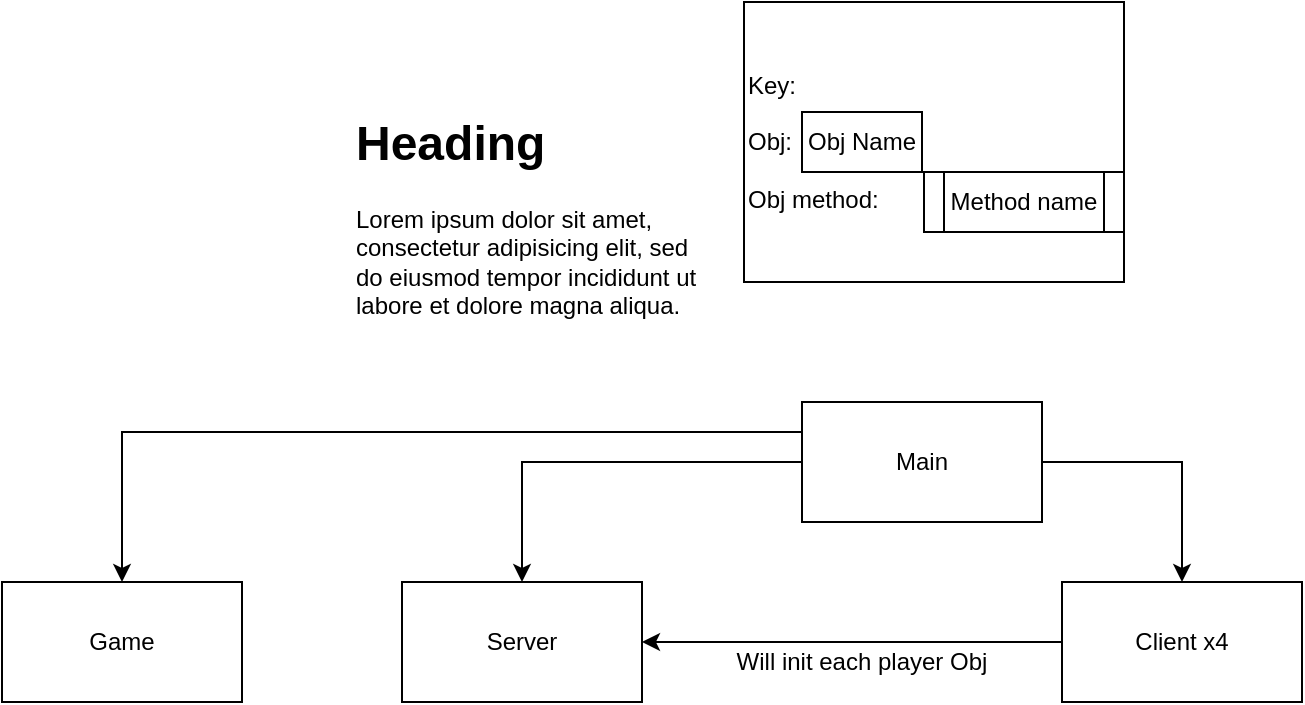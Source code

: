 <mxfile version="26.2.12">
  <diagram name="Page-1" id="3-hoNx-oFPBd3e3wgJj-">
    <mxGraphModel dx="1530" dy="359" grid="1" gridSize="10" guides="1" tooltips="1" connect="1" arrows="1" fold="1" page="1" pageScale="1" pageWidth="850" pageHeight="1100" math="0" shadow="0">
      <root>
        <mxCell id="0" />
        <mxCell id="1" parent="0" />
        <mxCell id="-2NJOU67YEYeew-TCaY0-3" style="edgeStyle=orthogonalEdgeStyle;rounded=0;orthogonalLoop=1;jettySize=auto;html=1;entryX=0.5;entryY=0;entryDx=0;entryDy=0;" edge="1" parent="1" source="-2NJOU67YEYeew-TCaY0-1" target="-2NJOU67YEYeew-TCaY0-2">
          <mxGeometry relative="1" as="geometry" />
        </mxCell>
        <mxCell id="-2NJOU67YEYeew-TCaY0-5" style="edgeStyle=orthogonalEdgeStyle;rounded=0;orthogonalLoop=1;jettySize=auto;html=1;" edge="1" parent="1" source="-2NJOU67YEYeew-TCaY0-1" target="-2NJOU67YEYeew-TCaY0-4">
          <mxGeometry relative="1" as="geometry" />
        </mxCell>
        <mxCell id="-2NJOU67YEYeew-TCaY0-7" style="edgeStyle=orthogonalEdgeStyle;rounded=0;orthogonalLoop=1;jettySize=auto;html=1;exitX=0;exitY=0.25;exitDx=0;exitDy=0;" edge="1" parent="1" source="-2NJOU67YEYeew-TCaY0-1" target="-2NJOU67YEYeew-TCaY0-6">
          <mxGeometry relative="1" as="geometry" />
        </mxCell>
        <mxCell id="-2NJOU67YEYeew-TCaY0-1" value="Main" style="rounded=0;whiteSpace=wrap;html=1;" vertex="1" parent="1">
          <mxGeometry x="320" y="330" width="120" height="60" as="geometry" />
        </mxCell>
        <mxCell id="-2NJOU67YEYeew-TCaY0-2" value="Server" style="rounded=0;whiteSpace=wrap;html=1;" vertex="1" parent="1">
          <mxGeometry x="120" y="420" width="120" height="60" as="geometry" />
        </mxCell>
        <mxCell id="-2NJOU67YEYeew-TCaY0-8" style="edgeStyle=orthogonalEdgeStyle;rounded=0;orthogonalLoop=1;jettySize=auto;html=1;entryX=1;entryY=0.5;entryDx=0;entryDy=0;" edge="1" parent="1" source="-2NJOU67YEYeew-TCaY0-4" target="-2NJOU67YEYeew-TCaY0-2">
          <mxGeometry relative="1" as="geometry" />
        </mxCell>
        <mxCell id="-2NJOU67YEYeew-TCaY0-4" value="Client x4" style="rounded=0;whiteSpace=wrap;html=1;" vertex="1" parent="1">
          <mxGeometry x="450" y="420" width="120" height="60" as="geometry" />
        </mxCell>
        <mxCell id="-2NJOU67YEYeew-TCaY0-6" value="Game" style="rounded=0;whiteSpace=wrap;html=1;" vertex="1" parent="1">
          <mxGeometry x="-80" y="420" width="120" height="60" as="geometry" />
        </mxCell>
        <mxCell id="-2NJOU67YEYeew-TCaY0-9" value="Will init each player Obj" style="text;html=1;align=center;verticalAlign=middle;whiteSpace=wrap;rounded=0;" vertex="1" parent="1">
          <mxGeometry x="275" y="450" width="150" height="20" as="geometry" />
        </mxCell>
        <mxCell id="-2NJOU67YEYeew-TCaY0-10" value="&lt;h1 style=&quot;margin-top: 0px;&quot;&gt;Heading&lt;/h1&gt;&lt;p&gt;Lorem ipsum dolor sit amet, consectetur adipisicing elit, sed do eiusmod tempor incididunt ut labore et dolore magna aliqua.&lt;/p&gt;" style="text;html=1;whiteSpace=wrap;overflow=hidden;rounded=0;" vertex="1" parent="1">
          <mxGeometry x="95" y="180" width="180" height="120" as="geometry" />
        </mxCell>
        <mxCell id="-2NJOU67YEYeew-TCaY0-12" value="&lt;div&gt;Key:&lt;/div&gt;&lt;div&gt;&lt;br&gt;&lt;/div&gt;&lt;div&gt;Obj:&lt;/div&gt;&lt;div&gt;&lt;br&gt;&lt;/div&gt;&lt;div&gt;Obj method:&lt;/div&gt;" style="rounded=0;whiteSpace=wrap;html=1;labelPosition=center;verticalLabelPosition=middle;align=left;verticalAlign=middle;textDirection=ltr;" vertex="1" parent="1">
          <mxGeometry x="291" y="130" width="190" height="140" as="geometry" />
        </mxCell>
        <mxCell id="-2NJOU67YEYeew-TCaY0-13" value="Obj Name" style="rounded=0;whiteSpace=wrap;html=1;" vertex="1" parent="1">
          <mxGeometry x="320" y="185" width="60" height="30" as="geometry" />
        </mxCell>
        <mxCell id="-2NJOU67YEYeew-TCaY0-14" value="Method name" style="shape=process;whiteSpace=wrap;html=1;backgroundOutline=1;" vertex="1" parent="1">
          <mxGeometry x="381" y="215" width="100" height="30" as="geometry" />
        </mxCell>
      </root>
    </mxGraphModel>
  </diagram>
</mxfile>
